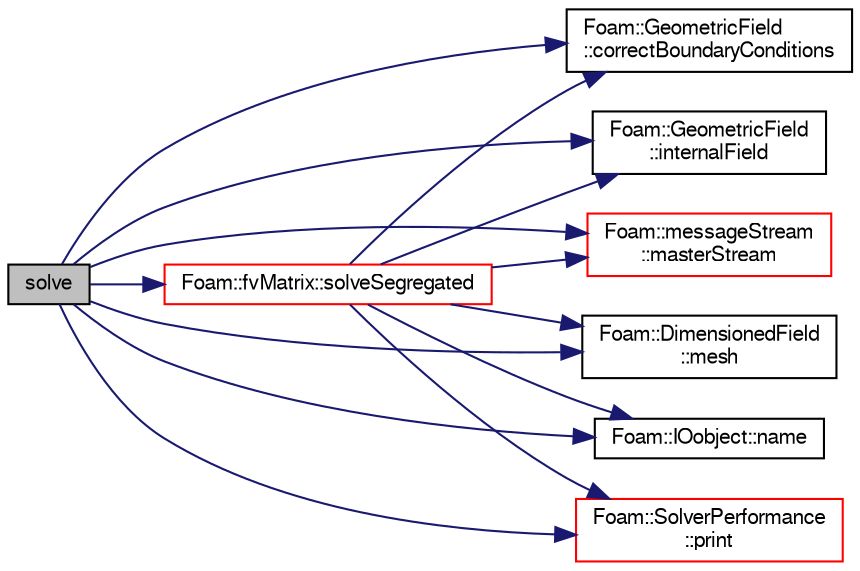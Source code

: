 digraph "solve"
{
  bgcolor="transparent";
  edge [fontname="FreeSans",fontsize="10",labelfontname="FreeSans",labelfontsize="10"];
  node [fontname="FreeSans",fontsize="10",shape=record];
  rankdir="LR";
  Node356 [label="solve",height=0.2,width=0.4,color="black", fillcolor="grey75", style="filled", fontcolor="black"];
  Node356 -> Node357 [color="midnightblue",fontsize="10",style="solid",fontname="FreeSans"];
  Node357 [label="Foam::GeometricField\l::correctBoundaryConditions",height=0.2,width=0.4,color="black",URL="$a22434.html#acaf6878ef900e593c4b20812f1b567d6",tooltip="Correct boundary field. "];
  Node356 -> Node358 [color="midnightblue",fontsize="10",style="solid",fontname="FreeSans"];
  Node358 [label="Foam::GeometricField\l::internalField",height=0.2,width=0.4,color="black",URL="$a22434.html#a9536140d36d69bbac40496f6b817aa0a",tooltip="Return internal field. "];
  Node356 -> Node359 [color="midnightblue",fontsize="10",style="solid",fontname="FreeSans"];
  Node359 [label="Foam::messageStream\l::masterStream",height=0.2,width=0.4,color="red",URL="$a26098.html#a0edcebd1d86ac65765e16f155d17b351",tooltip="Convert to OSstream. "];
  Node356 -> Node366 [color="midnightblue",fontsize="10",style="solid",fontname="FreeSans"];
  Node366 [label="Foam::DimensionedField\l::mesh",height=0.2,width=0.4,color="black",URL="$a26390.html#a8f1110830348a1448a14ab5e3cf47e3b",tooltip="Return mesh. "];
  Node356 -> Node367 [color="midnightblue",fontsize="10",style="solid",fontname="FreeSans"];
  Node367 [label="Foam::IOobject::name",height=0.2,width=0.4,color="black",URL="$a26142.html#acc80e00a8ac919288fb55bd14cc88bf6",tooltip="Return name. "];
  Node356 -> Node368 [color="midnightblue",fontsize="10",style="solid",fontname="FreeSans"];
  Node368 [label="Foam::SolverPerformance\l::print",height=0.2,width=0.4,color="red",URL="$a26810.html#a68926051a5d92c255b3604bcccded648",tooltip="Print summary of solver performance to the given stream. "];
  Node356 -> Node371 [color="midnightblue",fontsize="10",style="solid",fontname="FreeSans"];
  Node371 [label="Foam::fvMatrix::solveSegregated",height=0.2,width=0.4,color="red",URL="$a22358.html#a8946f39b00e81fb5741058ddf6e05dbf",tooltip="Solve segregated returning the solution statistics. "];
  Node371 -> Node357 [color="midnightblue",fontsize="10",style="solid",fontname="FreeSans"];
  Node371 -> Node358 [color="midnightblue",fontsize="10",style="solid",fontname="FreeSans"];
  Node371 -> Node359 [color="midnightblue",fontsize="10",style="solid",fontname="FreeSans"];
  Node371 -> Node366 [color="midnightblue",fontsize="10",style="solid",fontname="FreeSans"];
  Node371 -> Node367 [color="midnightblue",fontsize="10",style="solid",fontname="FreeSans"];
  Node371 -> Node368 [color="midnightblue",fontsize="10",style="solid",fontname="FreeSans"];
}
